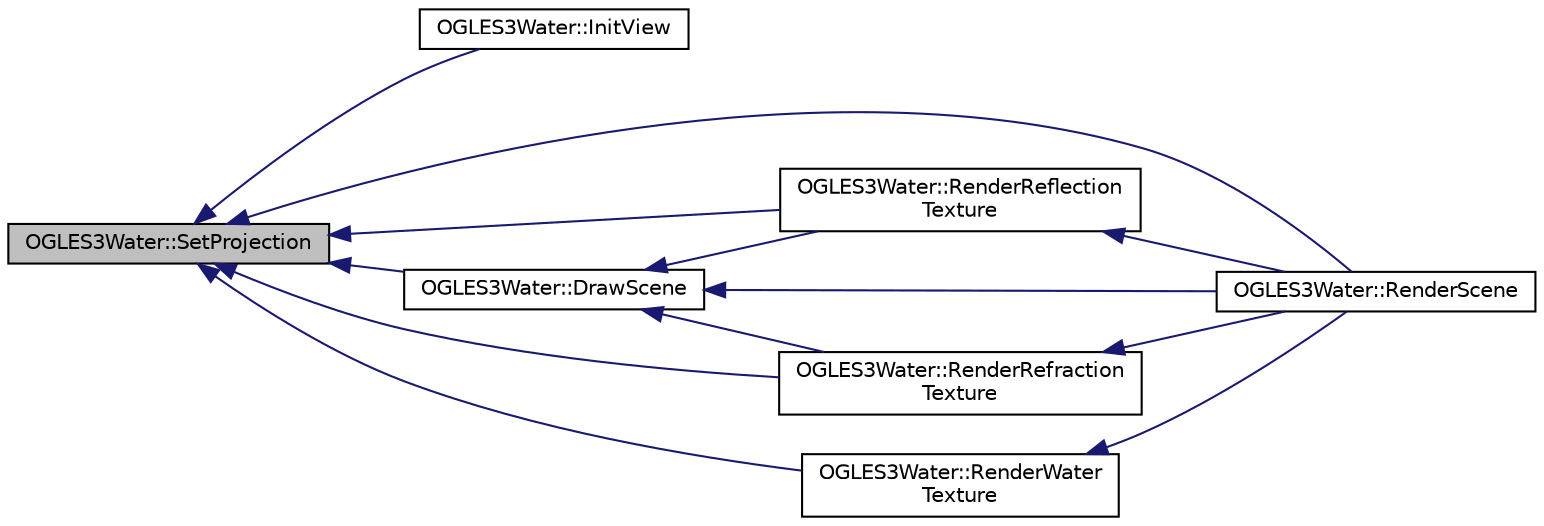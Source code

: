 digraph "OGLES3Water::SetProjection"
{
  edge [fontname="Helvetica",fontsize="10",labelfontname="Helvetica",labelfontsize="10"];
  node [fontname="Helvetica",fontsize="10",shape=record];
  rankdir="LR";
  Node1 [label="OGLES3Water::SetProjection",height=0.2,width=0.4,color="black", fillcolor="grey75", style="filled", fontcolor="black"];
  Node1 -> Node2 [dir="back",color="midnightblue",fontsize="10",style="solid"];
  Node2 [label="OGLES3Water::InitView",height=0.2,width=0.4,color="black", fillcolor="white", style="filled",URL="$class_o_g_l_e_s3_water.html#a25e025258e7aa9898269ba644ded3dd5"];
  Node1 -> Node3 [dir="back",color="midnightblue",fontsize="10",style="solid"];
  Node3 [label="OGLES3Water::RenderScene",height=0.2,width=0.4,color="black", fillcolor="white", style="filled",URL="$class_o_g_l_e_s3_water.html#aeab9e7a6214b0b72691879ad5d5584ad"];
  Node1 -> Node4 [dir="back",color="midnightblue",fontsize="10",style="solid"];
  Node4 [label="OGLES3Water::RenderReflection\lTexture",height=0.2,width=0.4,color="black", fillcolor="white", style="filled",URL="$class_o_g_l_e_s3_water.html#ac7bbade3e3a4e1a4faf5881e587a4a03"];
  Node4 -> Node3 [dir="back",color="midnightblue",fontsize="10",style="solid"];
  Node1 -> Node5 [dir="back",color="midnightblue",fontsize="10",style="solid"];
  Node5 [label="OGLES3Water::RenderRefraction\lTexture",height=0.2,width=0.4,color="black", fillcolor="white", style="filled",URL="$class_o_g_l_e_s3_water.html#a82d3d0aaaa0ab9cb96ccbecbb9c3d5d7"];
  Node5 -> Node3 [dir="back",color="midnightblue",fontsize="10",style="solid"];
  Node1 -> Node6 [dir="back",color="midnightblue",fontsize="10",style="solid"];
  Node6 [label="OGLES3Water::RenderWater\lTexture",height=0.2,width=0.4,color="black", fillcolor="white", style="filled",URL="$class_o_g_l_e_s3_water.html#a4c980acbf527a3d7b67a69147098fcf0"];
  Node6 -> Node3 [dir="back",color="midnightblue",fontsize="10",style="solid"];
  Node1 -> Node7 [dir="back",color="midnightblue",fontsize="10",style="solid"];
  Node7 [label="OGLES3Water::DrawScene",height=0.2,width=0.4,color="black", fillcolor="white", style="filled",URL="$class_o_g_l_e_s3_water.html#a96f9cf57787543e750d64be9ffd1e2c8"];
  Node7 -> Node3 [dir="back",color="midnightblue",fontsize="10",style="solid"];
  Node7 -> Node4 [dir="back",color="midnightblue",fontsize="10",style="solid"];
  Node7 -> Node5 [dir="back",color="midnightblue",fontsize="10",style="solid"];
}
